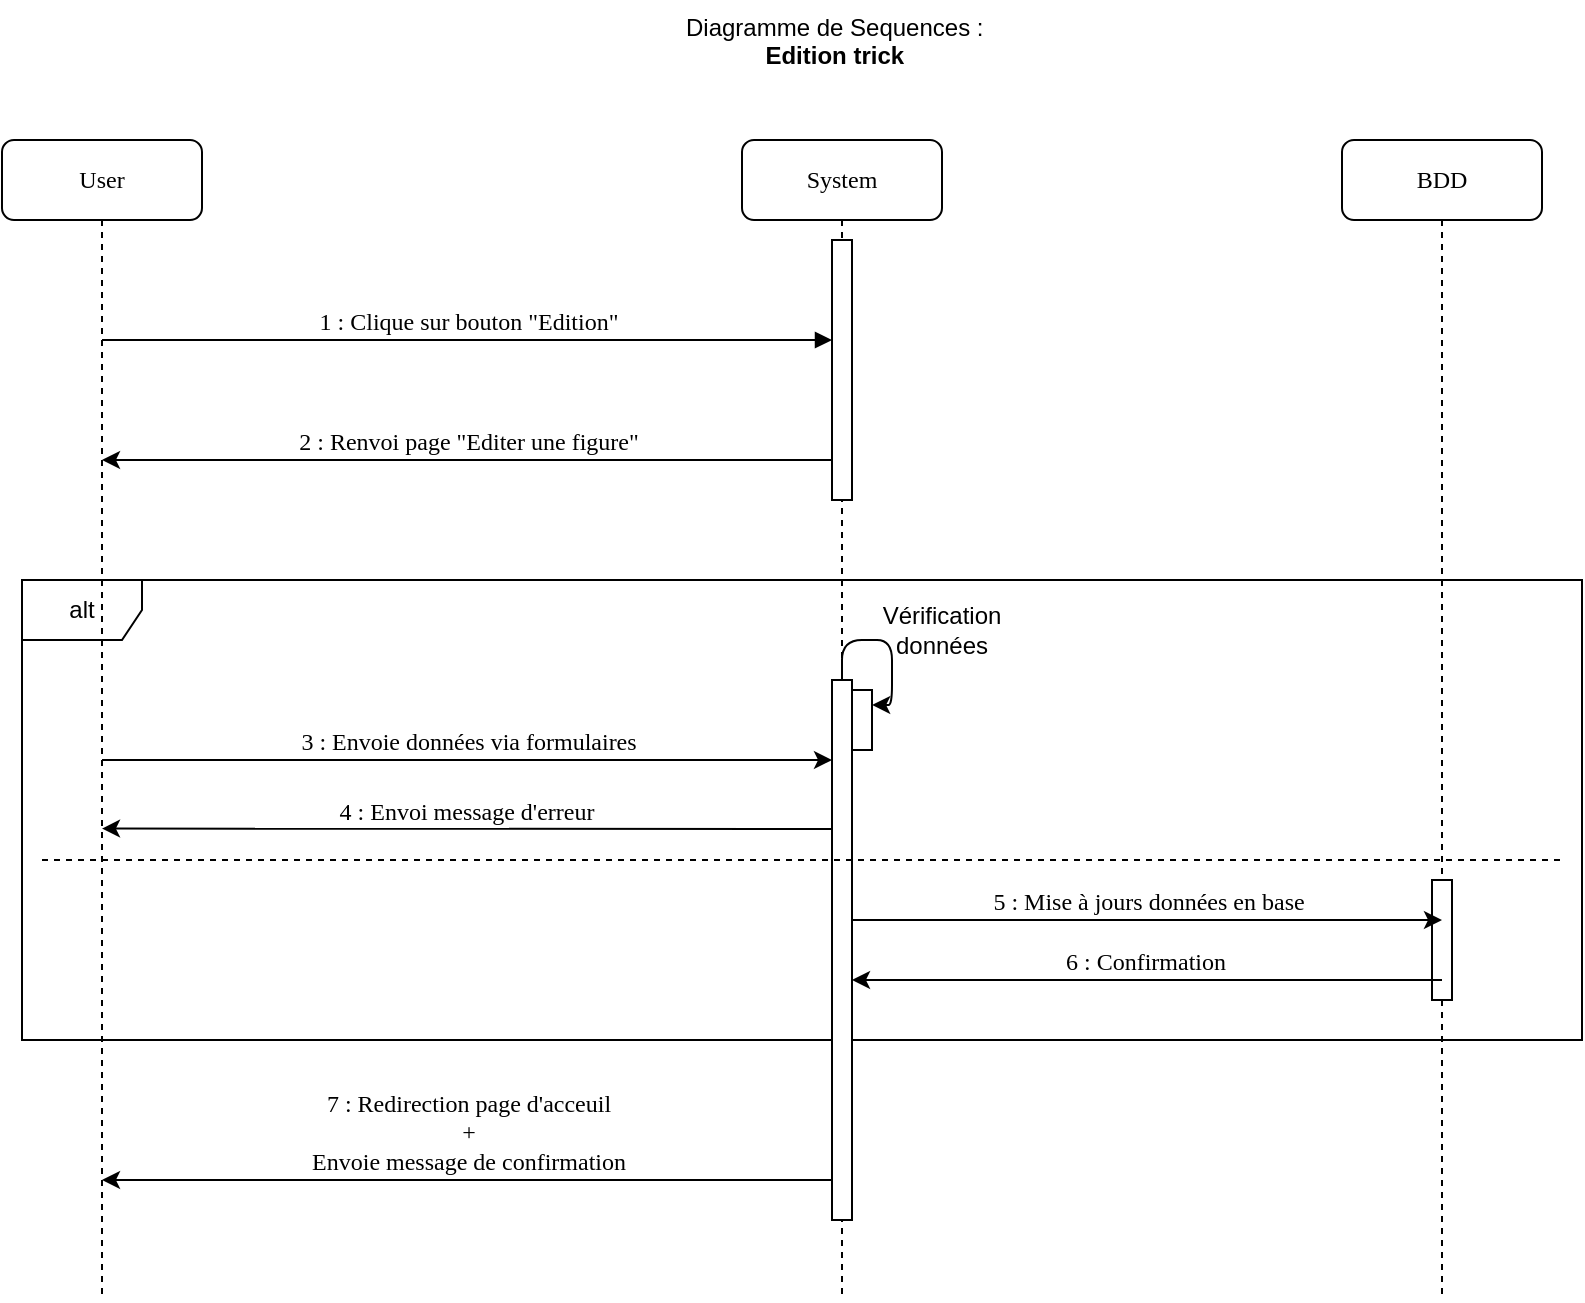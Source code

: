 <mxfile version="12.4.2" type="device" pages="2"><diagram name="Page-1" id="13e1069c-82ec-6db2-03f1-153e76fe0fe0"><mxGraphModel dx="739" dy="546" grid="1" gridSize="10" guides="1" tooltips="1" connect="1" arrows="1" fold="1" page="1" pageScale="1" pageWidth="1100" pageHeight="850" background="#ffffff" math="0" shadow="0"><root><mxCell id="0"/><mxCell id="1" parent="0"/><mxCell id="iVb1Nu-RLqh_Ps4pL5e1-4" value="alt" style="shape=umlFrame;whiteSpace=wrap;html=1;" parent="1" vertex="1"><mxGeometry x="110" y="300" width="780" height="230" as="geometry"/></mxCell><mxCell id="7baba1c4bc27f4b0-2" value="System" style="shape=umlLifeline;perimeter=lifelinePerimeter;whiteSpace=wrap;html=1;container=1;collapsible=0;recursiveResize=0;outlineConnect=0;rounded=1;shadow=0;comic=0;labelBackgroundColor=none;strokeWidth=1;fontFamily=Verdana;fontSize=12;align=center;" parent="1" vertex="1"><mxGeometry x="470" y="80" width="100" height="580" as="geometry"/></mxCell><mxCell id="7baba1c4bc27f4b0-10" value="" style="html=1;points=[];perimeter=orthogonalPerimeter;rounded=0;shadow=0;comic=0;labelBackgroundColor=none;strokeWidth=1;fontFamily=Verdana;fontSize=12;align=center;" parent="7baba1c4bc27f4b0-2" vertex="1"><mxGeometry x="45" y="50" width="10" height="130" as="geometry"/></mxCell><mxCell id="iVb1Nu-RLqh_Ps4pL5e1-6" value="" style="html=1;points=[];perimeter=orthogonalPerimeter;rounded=0;shadow=0;comic=0;labelBackgroundColor=none;strokeWidth=1;fontFamily=Verdana;fontSize=12;align=center;" parent="7baba1c4bc27f4b0-2" vertex="1"><mxGeometry x="45" y="270" width="10" height="270" as="geometry"/></mxCell><mxCell id="7baba1c4bc27f4b0-3" value="BDD" style="shape=umlLifeline;perimeter=lifelinePerimeter;whiteSpace=wrap;html=1;container=1;collapsible=0;recursiveResize=0;outlineConnect=0;rounded=1;shadow=0;comic=0;labelBackgroundColor=none;strokeWidth=1;fontFamily=Verdana;fontSize=12;align=center;" parent="1" vertex="1"><mxGeometry x="770" y="80" width="100" height="580" as="geometry"/></mxCell><mxCell id="7baba1c4bc27f4b0-13" value="" style="html=1;points=[];perimeter=orthogonalPerimeter;rounded=0;shadow=0;comic=0;labelBackgroundColor=none;strokeWidth=1;fontFamily=Verdana;fontSize=12;align=center;" parent="7baba1c4bc27f4b0-3" vertex="1"><mxGeometry x="45" y="370" width="10" height="60" as="geometry"/></mxCell><mxCell id="7baba1c4bc27f4b0-8" value="User" style="shape=umlLifeline;perimeter=lifelinePerimeter;whiteSpace=wrap;html=1;container=1;collapsible=0;recursiveResize=0;outlineConnect=0;rounded=1;shadow=0;comic=0;labelBackgroundColor=none;strokeWidth=1;fontFamily=Verdana;fontSize=12;align=center;" parent="1" vertex="1"><mxGeometry x="100" y="80" width="100" height="580" as="geometry"/></mxCell><mxCell id="7baba1c4bc27f4b0-20" value="1 : Clique sur bouton &quot;Edition&quot;" style="html=1;verticalAlign=bottom;endArrow=block;labelBackgroundColor=none;fontFamily=Verdana;fontSize=12;edgeStyle=elbowEdgeStyle;elbow=vertical;" parent="1" target="7baba1c4bc27f4b0-10" edge="1"><mxGeometry relative="1" as="geometry"><mxPoint x="150" y="180" as="sourcePoint"/><mxPoint x="280" y="180" as="targetPoint"/></mxGeometry></mxCell><mxCell id="iVb1Nu-RLqh_Ps4pL5e1-3" value="2 : Renvoi page &quot;Editer une figure&quot;" style="html=1;verticalAlign=bottom;endArrow=none;labelBackgroundColor=none;fontFamily=Verdana;fontSize=12;edgeStyle=elbowEdgeStyle;elbow=vertical;startArrow=classic;startFill=1;endFill=0;" parent="1" edge="1"><mxGeometry relative="1" as="geometry"><mxPoint x="150" y="240" as="sourcePoint"/><mxPoint x="515" y="240" as="targetPoint"/></mxGeometry></mxCell><mxCell id="iVb1Nu-RLqh_Ps4pL5e1-5" value="3 : Envoie données via formulaires" style="html=1;verticalAlign=bottom;endArrow=classic;labelBackgroundColor=none;fontFamily=Verdana;fontSize=12;edgeStyle=elbowEdgeStyle;elbow=vertical;startArrow=none;startFill=0;endFill=1;" parent="1" edge="1"><mxGeometry relative="1" as="geometry"><mxPoint x="150" y="390" as="sourcePoint"/><mxPoint x="515" y="390" as="targetPoint"/></mxGeometry></mxCell><mxCell id="iVb1Nu-RLqh_Ps4pL5e1-7" value="" style="html=1;points=[];perimeter=orthogonalPerimeter;rounded=0;shadow=0;comic=0;labelBackgroundColor=none;strokeWidth=1;fontFamily=Verdana;fontSize=12;align=center;strokeColor=#000000;" parent="1" vertex="1"><mxGeometry x="525" y="355" width="10" height="30" as="geometry"/></mxCell><mxCell id="iVb1Nu-RLqh_Ps4pL5e1-8" style="edgeStyle=orthogonalEdgeStyle;rounded=1;orthogonalLoop=1;jettySize=auto;html=1;entryX=1.009;entryY=0.249;entryDx=0;entryDy=0;entryPerimeter=0;startArrow=none;startFill=0;endArrow=classic;endFill=1;" parent="1" source="iVb1Nu-RLqh_Ps4pL5e1-6" target="iVb1Nu-RLqh_Ps4pL5e1-7" edge="1"><mxGeometry relative="1" as="geometry"><Array as="points"><mxPoint x="520" y="330"/><mxPoint x="545" y="330"/><mxPoint x="545" y="362"/></Array></mxGeometry></mxCell><mxCell id="iVb1Nu-RLqh_Ps4pL5e1-9" value="Vérification données" style="text;html=1;strokeColor=none;fillColor=none;align=center;verticalAlign=middle;whiteSpace=wrap;rounded=0;" parent="1" vertex="1"><mxGeometry x="560" y="320" width="20" height="10" as="geometry"/></mxCell><mxCell id="iVb1Nu-RLqh_Ps4pL5e1-10" value="4 : Envoi message d'erreur" style="html=1;verticalAlign=bottom;endArrow=none;labelBackgroundColor=none;fontFamily=Verdana;fontSize=12;edgeStyle=elbowEdgeStyle;elbow=vertical;startArrow=classic;startFill=1;endFill=0;" parent="1" edge="1"><mxGeometry relative="1" as="geometry"><mxPoint x="150" y="424.29" as="sourcePoint"/><mxPoint x="515" y="424.29" as="targetPoint"/></mxGeometry></mxCell><mxCell id="iVb1Nu-RLqh_Ps4pL5e1-11" value="5 : Mise à jours données en base" style="html=1;verticalAlign=bottom;endArrow=classic;labelBackgroundColor=none;fontFamily=Verdana;fontSize=12;edgeStyle=elbowEdgeStyle;elbow=vertical;startArrow=none;startFill=0;endFill=1;" parent="1" edge="1"><mxGeometry relative="1" as="geometry"><mxPoint x="525" y="470" as="sourcePoint"/><mxPoint x="820" y="470" as="targetPoint"/></mxGeometry></mxCell><mxCell id="iVb1Nu-RLqh_Ps4pL5e1-12" value="7 : Redirection page d'acceuil&lt;br&gt;+&lt;br&gt;Envoie message de confirmation" style="html=1;verticalAlign=bottom;endArrow=none;labelBackgroundColor=none;fontFamily=Verdana;fontSize=12;edgeStyle=elbowEdgeStyle;elbow=vertical;startArrow=classic;startFill=1;endFill=0;" parent="1" edge="1"><mxGeometry relative="1" as="geometry"><mxPoint x="150" y="600" as="sourcePoint"/><mxPoint x="515" y="600" as="targetPoint"/></mxGeometry></mxCell><mxCell id="iVb1Nu-RLqh_Ps4pL5e1-13" value="Diagramme de Sequences :&lt;br&gt;&lt;div style=&quot;text-align: center&quot;&gt;&lt;span&gt;&lt;b&gt;Edition trick&lt;/b&gt;&lt;/span&gt;&lt;/div&gt;" style="text;html=1;" parent="1" vertex="1"><mxGeometry x="440" y="10" width="180" height="40" as="geometry"/></mxCell><mxCell id="QLPmzF5PGxLpTpT7qjKu-1" value="6 : Confirmation&amp;nbsp;" style="html=1;verticalAlign=bottom;endArrow=none;labelBackgroundColor=none;fontFamily=Verdana;fontSize=12;edgeStyle=elbowEdgeStyle;elbow=vertical;startArrow=classic;startFill=1;endFill=0;" parent="1" edge="1"><mxGeometry relative="1" as="geometry"><mxPoint x="525" y="500" as="sourcePoint"/><mxPoint x="820" y="500" as="targetPoint"/></mxGeometry></mxCell><mxCell id="TmpM4SsQwVeD8OzxPbME-1" value="" style="endArrow=none;dashed=1;html=1;" parent="1" edge="1"><mxGeometry width="50" height="50" relative="1" as="geometry"><mxPoint x="120" y="440" as="sourcePoint"/><mxPoint x="880" y="440" as="targetPoint"/></mxGeometry></mxCell></root></mxGraphModel></diagram><diagram id="z8Ov7eNq3quT6GWB8T9-" name="Page-2"><mxGraphModel dx="1408" dy="808" grid="1" gridSize="10" guides="1" tooltips="1" connect="1" arrows="1" fold="1" page="1" pageScale="1" pageWidth="850" pageHeight="1100" math="0" shadow="0"><root><mxCell id="DnDOE3HZ-C-gsm2QzVzw-0"/><mxCell id="DnDOE3HZ-C-gsm2QzVzw-1" parent="DnDOE3HZ-C-gsm2QzVzw-0"/></root></mxGraphModel></diagram></mxfile>